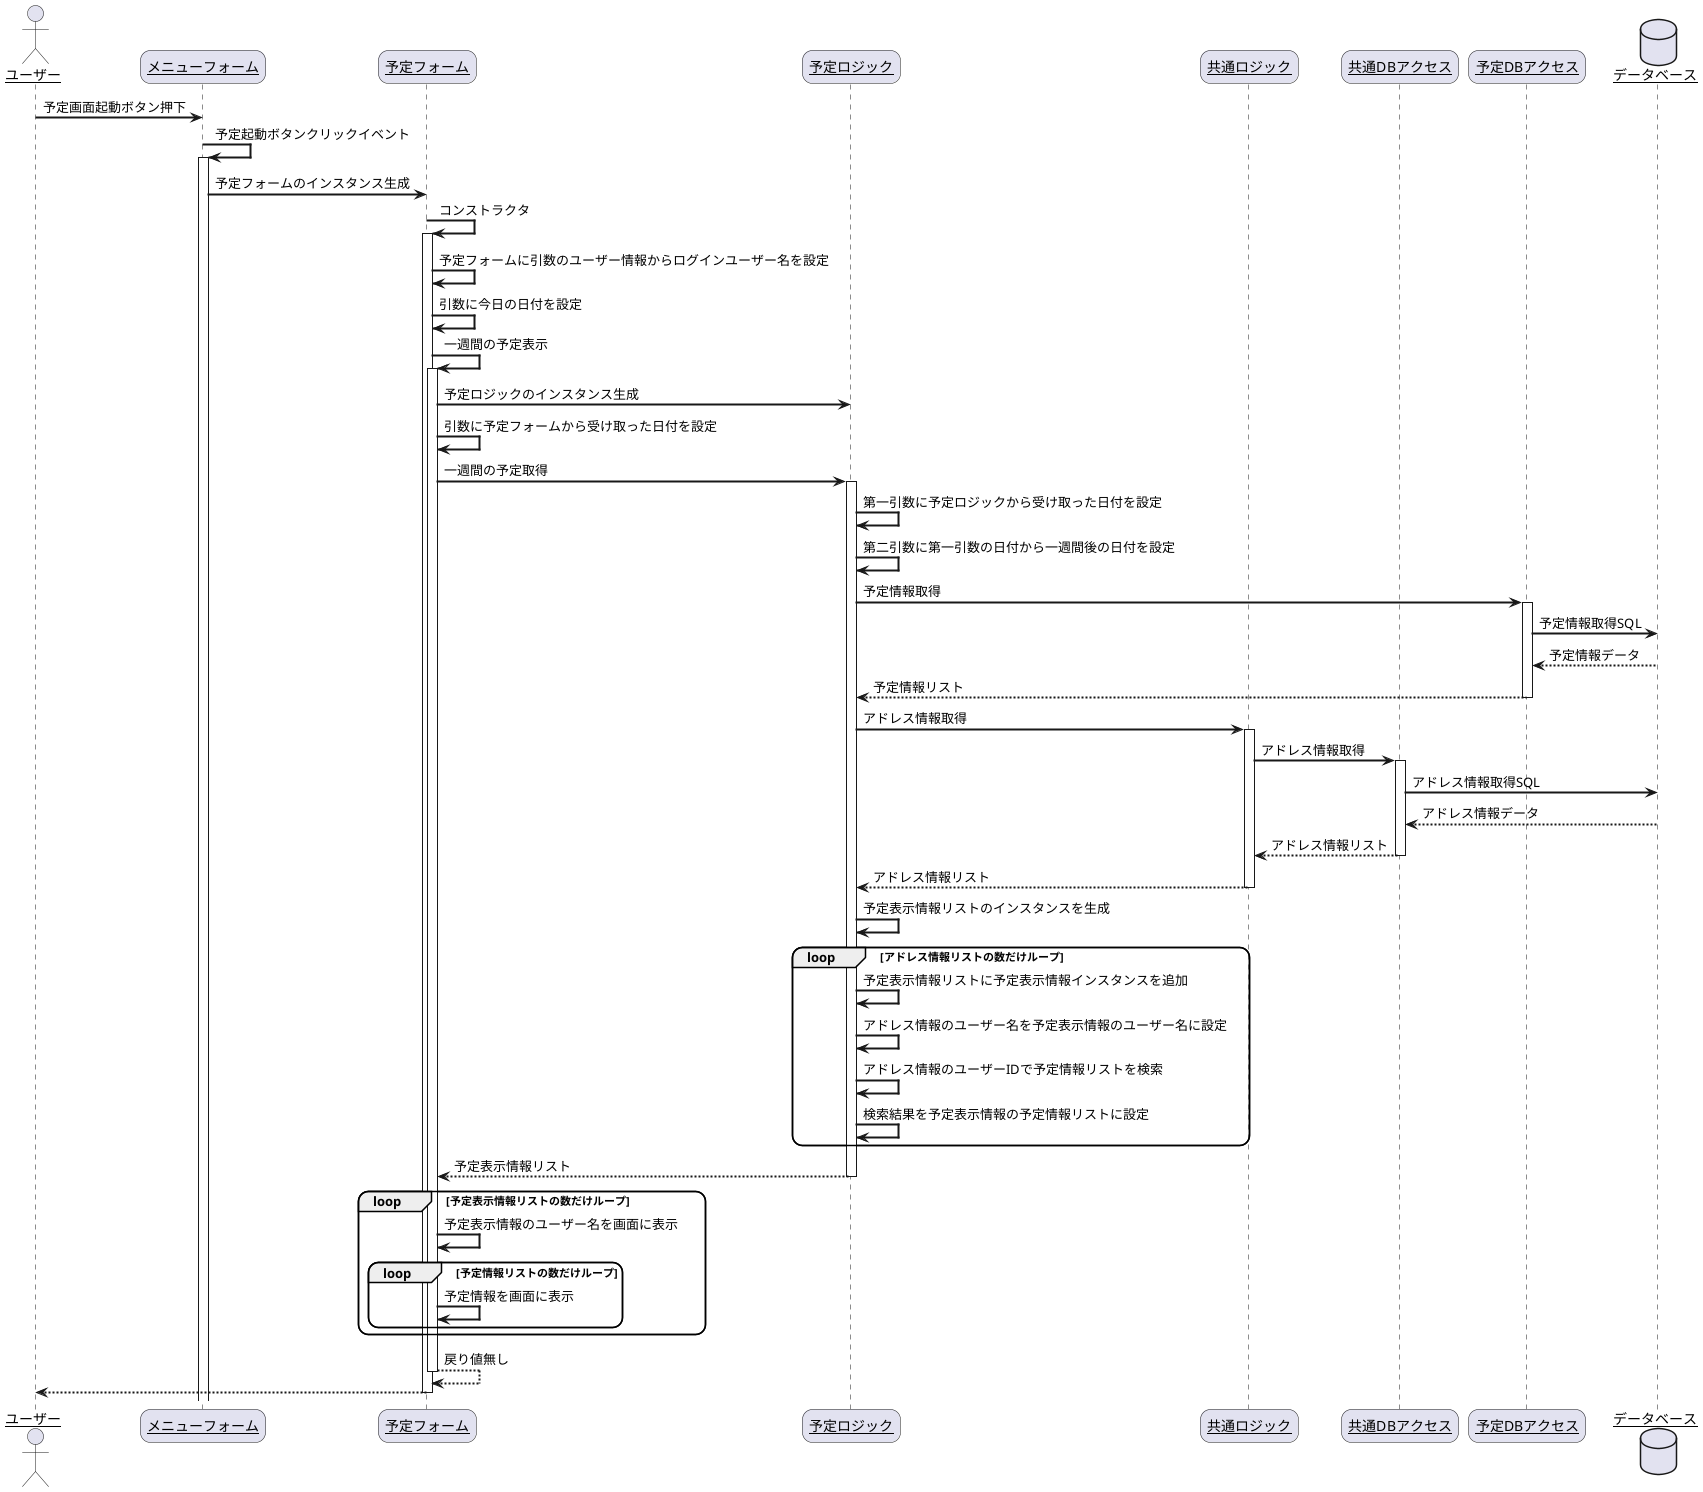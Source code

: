 @startuml
skinparam sequenceArrowThickness 2
skinparam roundcorner 20
skinparam maxmessagesize 60
skinparam sequenceParticipant underline

actor "ユーザー" as user
participant "メニューフォーム" as menu_form
participant "予定フォーム" as plan_form
participant "予定ロジック" as plan_logic
participant "共通ロジック" as common_logic
participant "共通DBアクセス" as common_data_acces
participant "予定DBアクセス" as plan_data_acces
database "データベース" as db

user -> menu_form: 予定画面起動ボタン押下
menu_form -> menu_form: 予定起動ボタンクリックイベント
activate menu_form
menu_form -> plan_form: 予定フォームのインスタンス生成
plan_form -> plan_form: コンストラクタ
activate plan_form
plan_form -> plan_form:予定フォームに引数のユーザー情報からログインユーザー名を設定
plan_form -> plan_form:引数に今日の日付を設定
plan_form -> plan_form:一週間の予定表示
activate plan_form
plan_form -> plan_logic:予定ロジックのインスタンス生成
plan_form -> plan_form:引数に予定フォームから受け取った日付を設定
plan_form -> plan_logic:一週間の予定取得
activate plan_logic
plan_logic -> plan_logic: 第一引数に予定ロジックから受け取った日付を設定
plan_logic -> plan_logic: 第二引数に第一引数の日付から一週間後の日付を設定
plan_logic -> plan_data_acces: 予定情報取得
activate plan_data_acces
plan_data_acces -> db: 予定情報取得SQL
db --> plan_data_acces: 予定情報データ
plan_data_acces --> plan_logic:予定情報リスト
deactivate plan_data_acces
plan_logic -> common_logic: アドレス情報取得
activate common_logic
common_logic -> common_data_acces: アドレス情報取得
activate common_data_acces
common_data_acces -> db: アドレス情報取得SQL
db --> common_data_acces: アドレス情報データ
common_data_acces --> common_logic: アドレス情報リスト
deactivate common_data_acces
common_logic --> plan_logic: アドレス情報リスト
deactivate common_logic
plan_logic -> plan_logic: 予定表示情報リストのインスタンスを生成
loop アドレス情報リストの数だけループ
    plan_logic -> plan_logic: 予定表示情報リストに予定表示情報インスタンスを追加
    plan_logic -> plan_logic: アドレス情報のユーザー名を予定表示情報のユーザー名に設定
    plan_logic -> plan_logic: アドレス情報のユーザーIDで予定情報リストを検索
    plan_logic -> plan_logic: 検索結果を予定表示情報の予定情報リストに設定
end
plan_logic --> plan_form: 予定表示情報リスト
deactivate plan_logic
loop 予定表示情報リストの数だけループ
    plan_form -> plan_form: 予定表示情報のユーザー名を画面に表示
    loop 予定情報リストの数だけループ
    plan_form -> plan_form: 予定情報を画面に表示
    end
end
plan_form --> plan_form: 戻り値無し
deactivate plan_form
plan_form --> user: 
deactivate plan_form

@enduml